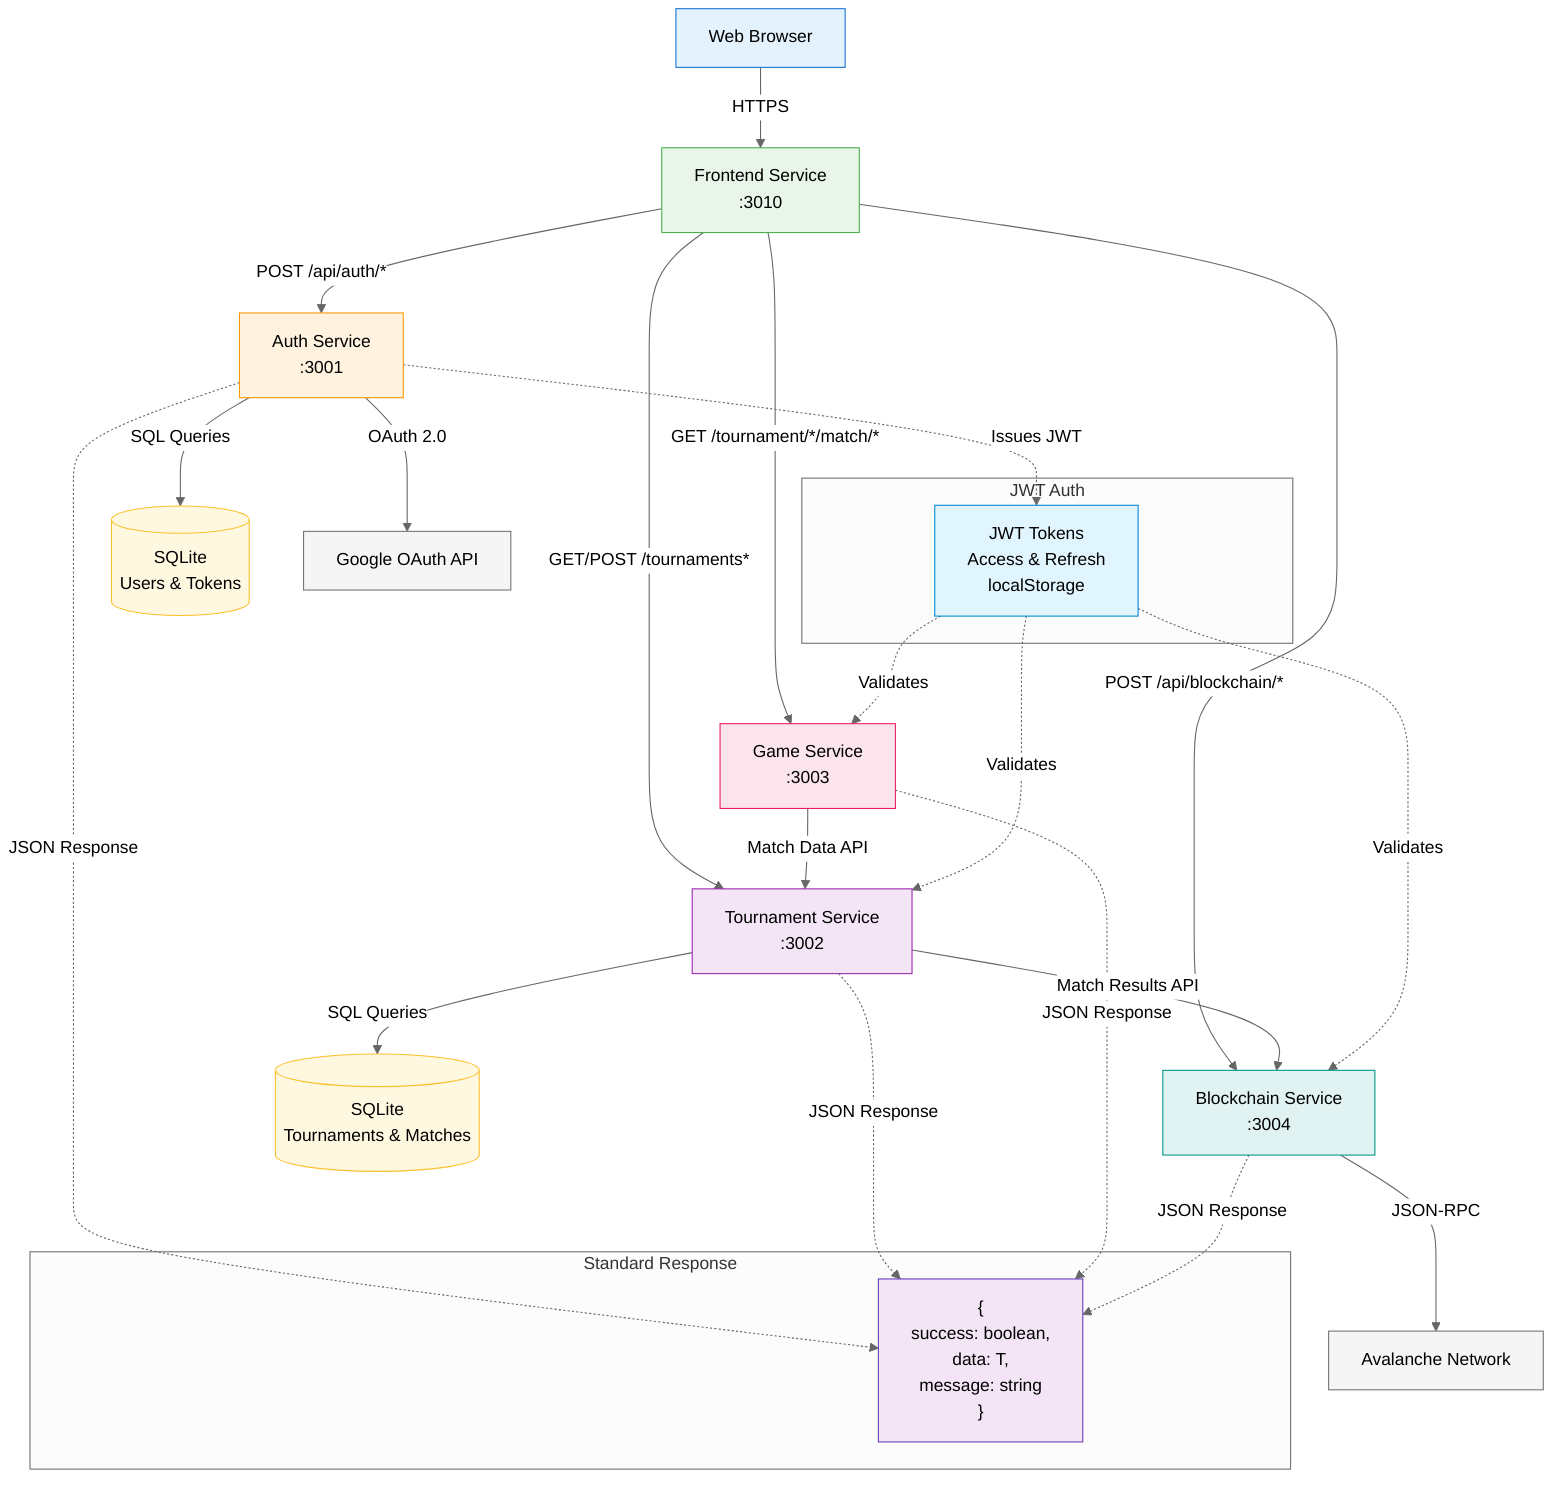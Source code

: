 %%{init: {'theme':'neutral'}}%%
flowchart TD
    %% Client Layer
    Browser[Web Browser] -->|HTTPS| Frontend[Frontend Service<br/>:3010]
    
    %% API Routes
    Frontend -->|POST /api/auth/*| Auth[Auth Service<br/>:3001]
    Frontend -->|GET/POST /tournaments*| Tournament[Tournament Service<br/>:3002]
    Frontend -->|GET /tournament/*/match/*| Game[Game Service<br/>:3003]
    Frontend -->|POST /api/blockchain/*| Blockchain[Blockchain Service<br/>:3004]
    
    %% Database Connections
    Auth -->|SQL Queries| AuthDB[(SQLite<br/>Users & Tokens)]
    Tournament -->|SQL Queries| TournamentDB[(SQLite<br/>Tournaments & Matches)]
    
    %% External API Integration
    Auth -->|OAuth 2.0| Google[Google OAuth API]
    Blockchain -->|JSON-RPC| Avalanche[Avalanche Network]
    
    %% Inter-service Communication
    Tournament -->|Match Results API| Blockchain
    Game -->|Match Data API| Tournament
    
    %% Authentication Flow
    subgraph "JWT Auth"
        JWTFlow[JWT Tokens<br/>Access & Refresh<br/>localStorage]
    end
    
    Auth -.->|Issues JWT| JWTFlow
    JWTFlow -.->|Validates| Tournament
    JWTFlow -.->|Validates| Game
    JWTFlow -.->|Validates| Blockchain
    
    %% API Response Format
    subgraph "Standard Response"
        APIResponse["{<br/>  success: boolean,<br/>  data: T,<br/>  message: string<br/>}"]
    end
    
    Auth -.->|JSON Response| APIResponse
    Tournament -.->|JSON Response| APIResponse
    Game -.->|JSON Response| APIResponse
    Blockchain -.->|JSON Response| APIResponse
    
    %% Styling
    style Browser fill:#e3f2fd,stroke:#1976d2
    style Frontend fill:#e8f5e8,stroke:#4caf50
    style Auth fill:#fff3e0,stroke:#ff9800
    style Tournament fill:#f3e5f5,stroke:#9c27b0
    style Game fill:#fce4ec,stroke:#e91e63
    style Blockchain fill:#e0f2f1,stroke:#009688
    style AuthDB fill:#fff8e1,stroke:#fbc02d
    style TournamentDB fill:#fff8e1,stroke:#fbc02d
    style Google fill:#f5f5f5,stroke:#757575
    style Avalanche fill:#f5f5f5,stroke:#757575
    style JWTFlow fill:#e1f5fe,stroke:#0288d1
    style APIResponse fill:#f3e5f5,stroke:#673ab7